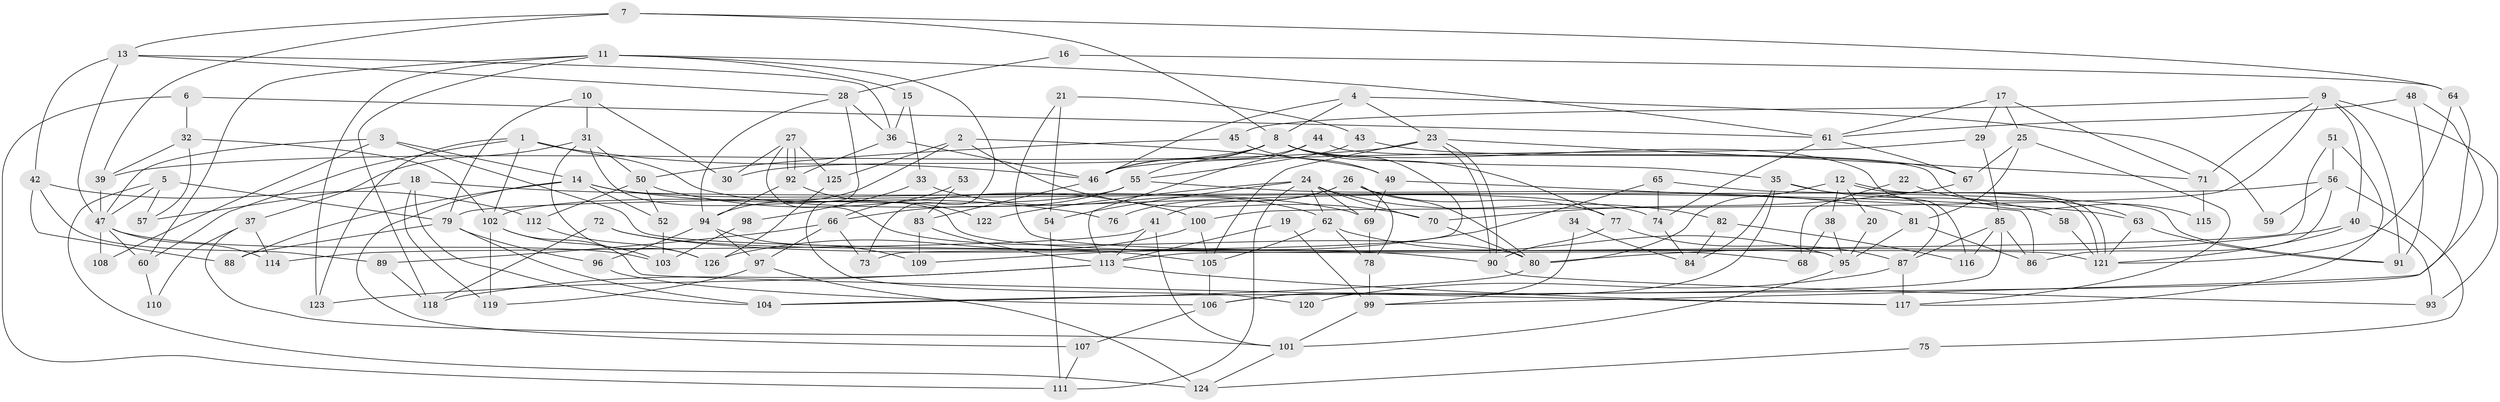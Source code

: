 // Generated by graph-tools (version 1.1) at 2025/51/03/09/25 04:51:26]
// undirected, 126 vertices, 252 edges
graph export_dot {
graph [start="1"]
  node [color=gray90,style=filled];
  1;
  2;
  3;
  4;
  5;
  6;
  7;
  8;
  9;
  10;
  11;
  12;
  13;
  14;
  15;
  16;
  17;
  18;
  19;
  20;
  21;
  22;
  23;
  24;
  25;
  26;
  27;
  28;
  29;
  30;
  31;
  32;
  33;
  34;
  35;
  36;
  37;
  38;
  39;
  40;
  41;
  42;
  43;
  44;
  45;
  46;
  47;
  48;
  49;
  50;
  51;
  52;
  53;
  54;
  55;
  56;
  57;
  58;
  59;
  60;
  61;
  62;
  63;
  64;
  65;
  66;
  67;
  68;
  69;
  70;
  71;
  72;
  73;
  74;
  75;
  76;
  77;
  78;
  79;
  80;
  81;
  82;
  83;
  84;
  85;
  86;
  87;
  88;
  89;
  90;
  91;
  92;
  93;
  94;
  95;
  96;
  97;
  98;
  99;
  100;
  101;
  102;
  103;
  104;
  105;
  106;
  107;
  108;
  109;
  110;
  111;
  112;
  113;
  114;
  115;
  116;
  117;
  118;
  119;
  120;
  121;
  122;
  123;
  124;
  125;
  126;
  1 -- 46;
  1 -- 102;
  1 -- 60;
  1 -- 74;
  1 -- 123;
  2 -- 94;
  2 -- 49;
  2 -- 70;
  2 -- 125;
  3 -- 14;
  3 -- 47;
  3 -- 108;
  3 -- 121;
  4 -- 23;
  4 -- 46;
  4 -- 8;
  4 -- 59;
  5 -- 79;
  5 -- 47;
  5 -- 57;
  5 -- 124;
  6 -- 32;
  6 -- 61;
  6 -- 111;
  7 -- 8;
  7 -- 13;
  7 -- 39;
  7 -- 64;
  8 -- 35;
  8 -- 30;
  8 -- 46;
  8 -- 55;
  8 -- 73;
  8 -- 77;
  8 -- 116;
  9 -- 93;
  9 -- 40;
  9 -- 45;
  9 -- 71;
  9 -- 91;
  9 -- 100;
  10 -- 79;
  10 -- 30;
  10 -- 31;
  11 -- 123;
  11 -- 118;
  11 -- 15;
  11 -- 60;
  11 -- 61;
  11 -- 73;
  12 -- 121;
  12 -- 121;
  12 -- 80;
  12 -- 20;
  12 -- 38;
  13 -- 47;
  13 -- 36;
  13 -- 28;
  13 -- 42;
  14 -- 52;
  14 -- 107;
  14 -- 69;
  14 -- 76;
  14 -- 88;
  15 -- 36;
  15 -- 33;
  16 -- 28;
  16 -- 64;
  17 -- 29;
  17 -- 61;
  17 -- 25;
  17 -- 71;
  18 -- 104;
  18 -- 57;
  18 -- 63;
  18 -- 119;
  19 -- 99;
  19 -- 113;
  20 -- 95;
  21 -- 54;
  21 -- 43;
  21 -- 95;
  22 -- 63;
  22 -- 68;
  23 -- 71;
  23 -- 90;
  23 -- 90;
  23 -- 39;
  23 -- 105;
  24 -- 62;
  24 -- 70;
  24 -- 54;
  24 -- 69;
  24 -- 82;
  24 -- 111;
  24 -- 122;
  25 -- 117;
  25 -- 67;
  25 -- 81;
  26 -- 78;
  26 -- 80;
  26 -- 41;
  26 -- 76;
  26 -- 77;
  27 -- 125;
  27 -- 92;
  27 -- 92;
  27 -- 30;
  27 -- 80;
  28 -- 94;
  28 -- 36;
  28 -- 120;
  29 -- 46;
  29 -- 85;
  31 -- 50;
  31 -- 37;
  31 -- 68;
  31 -- 126;
  32 -- 39;
  32 -- 102;
  32 -- 57;
  33 -- 62;
  33 -- 98;
  34 -- 84;
  34 -- 99;
  35 -- 87;
  35 -- 106;
  35 -- 58;
  35 -- 84;
  36 -- 46;
  36 -- 92;
  37 -- 101;
  37 -- 110;
  37 -- 114;
  38 -- 95;
  38 -- 68;
  39 -- 47;
  40 -- 121;
  40 -- 80;
  40 -- 93;
  41 -- 114;
  41 -- 101;
  41 -- 113;
  42 -- 88;
  42 -- 89;
  42 -- 112;
  43 -- 55;
  43 -- 67;
  44 -- 113;
  44 -- 46;
  44 -- 115;
  45 -- 49;
  45 -- 50;
  46 -- 83;
  47 -- 60;
  47 -- 103;
  47 -- 108;
  47 -- 114;
  48 -- 91;
  48 -- 99;
  48 -- 61;
  49 -- 86;
  49 -- 69;
  50 -- 100;
  50 -- 52;
  50 -- 112;
  51 -- 117;
  51 -- 113;
  51 -- 56;
  52 -- 103;
  53 -- 83;
  53 -- 66;
  54 -- 111;
  55 -- 66;
  55 -- 81;
  55 -- 102;
  56 -- 79;
  56 -- 59;
  56 -- 75;
  56 -- 86;
  58 -- 121;
  60 -- 110;
  61 -- 67;
  61 -- 74;
  62 -- 105;
  62 -- 95;
  62 -- 78;
  63 -- 121;
  63 -- 91;
  64 -- 121;
  64 -- 104;
  65 -- 74;
  65 -- 91;
  65 -- 109;
  66 -- 73;
  66 -- 97;
  66 -- 89;
  67 -- 70;
  69 -- 78;
  70 -- 80;
  71 -- 115;
  72 -- 90;
  72 -- 105;
  72 -- 118;
  74 -- 84;
  75 -- 124;
  77 -- 87;
  77 -- 90;
  78 -- 99;
  79 -- 104;
  79 -- 96;
  79 -- 88;
  80 -- 104;
  81 -- 86;
  81 -- 95;
  82 -- 84;
  82 -- 116;
  83 -- 109;
  83 -- 113;
  85 -- 86;
  85 -- 116;
  85 -- 87;
  85 -- 106;
  87 -- 117;
  87 -- 120;
  89 -- 118;
  90 -- 93;
  92 -- 94;
  92 -- 122;
  94 -- 97;
  94 -- 96;
  94 -- 109;
  95 -- 101;
  96 -- 106;
  97 -- 119;
  97 -- 124;
  98 -- 103;
  99 -- 101;
  100 -- 126;
  100 -- 105;
  101 -- 124;
  102 -- 117;
  102 -- 103;
  102 -- 119;
  105 -- 106;
  106 -- 107;
  107 -- 111;
  112 -- 126;
  113 -- 118;
  113 -- 117;
  113 -- 123;
  125 -- 126;
}
